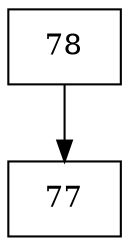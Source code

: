 digraph G {
  node [shape=record];
  node0 [label="{78}"];
  node0 -> node1;
  node1 [label="{77}"];
}
